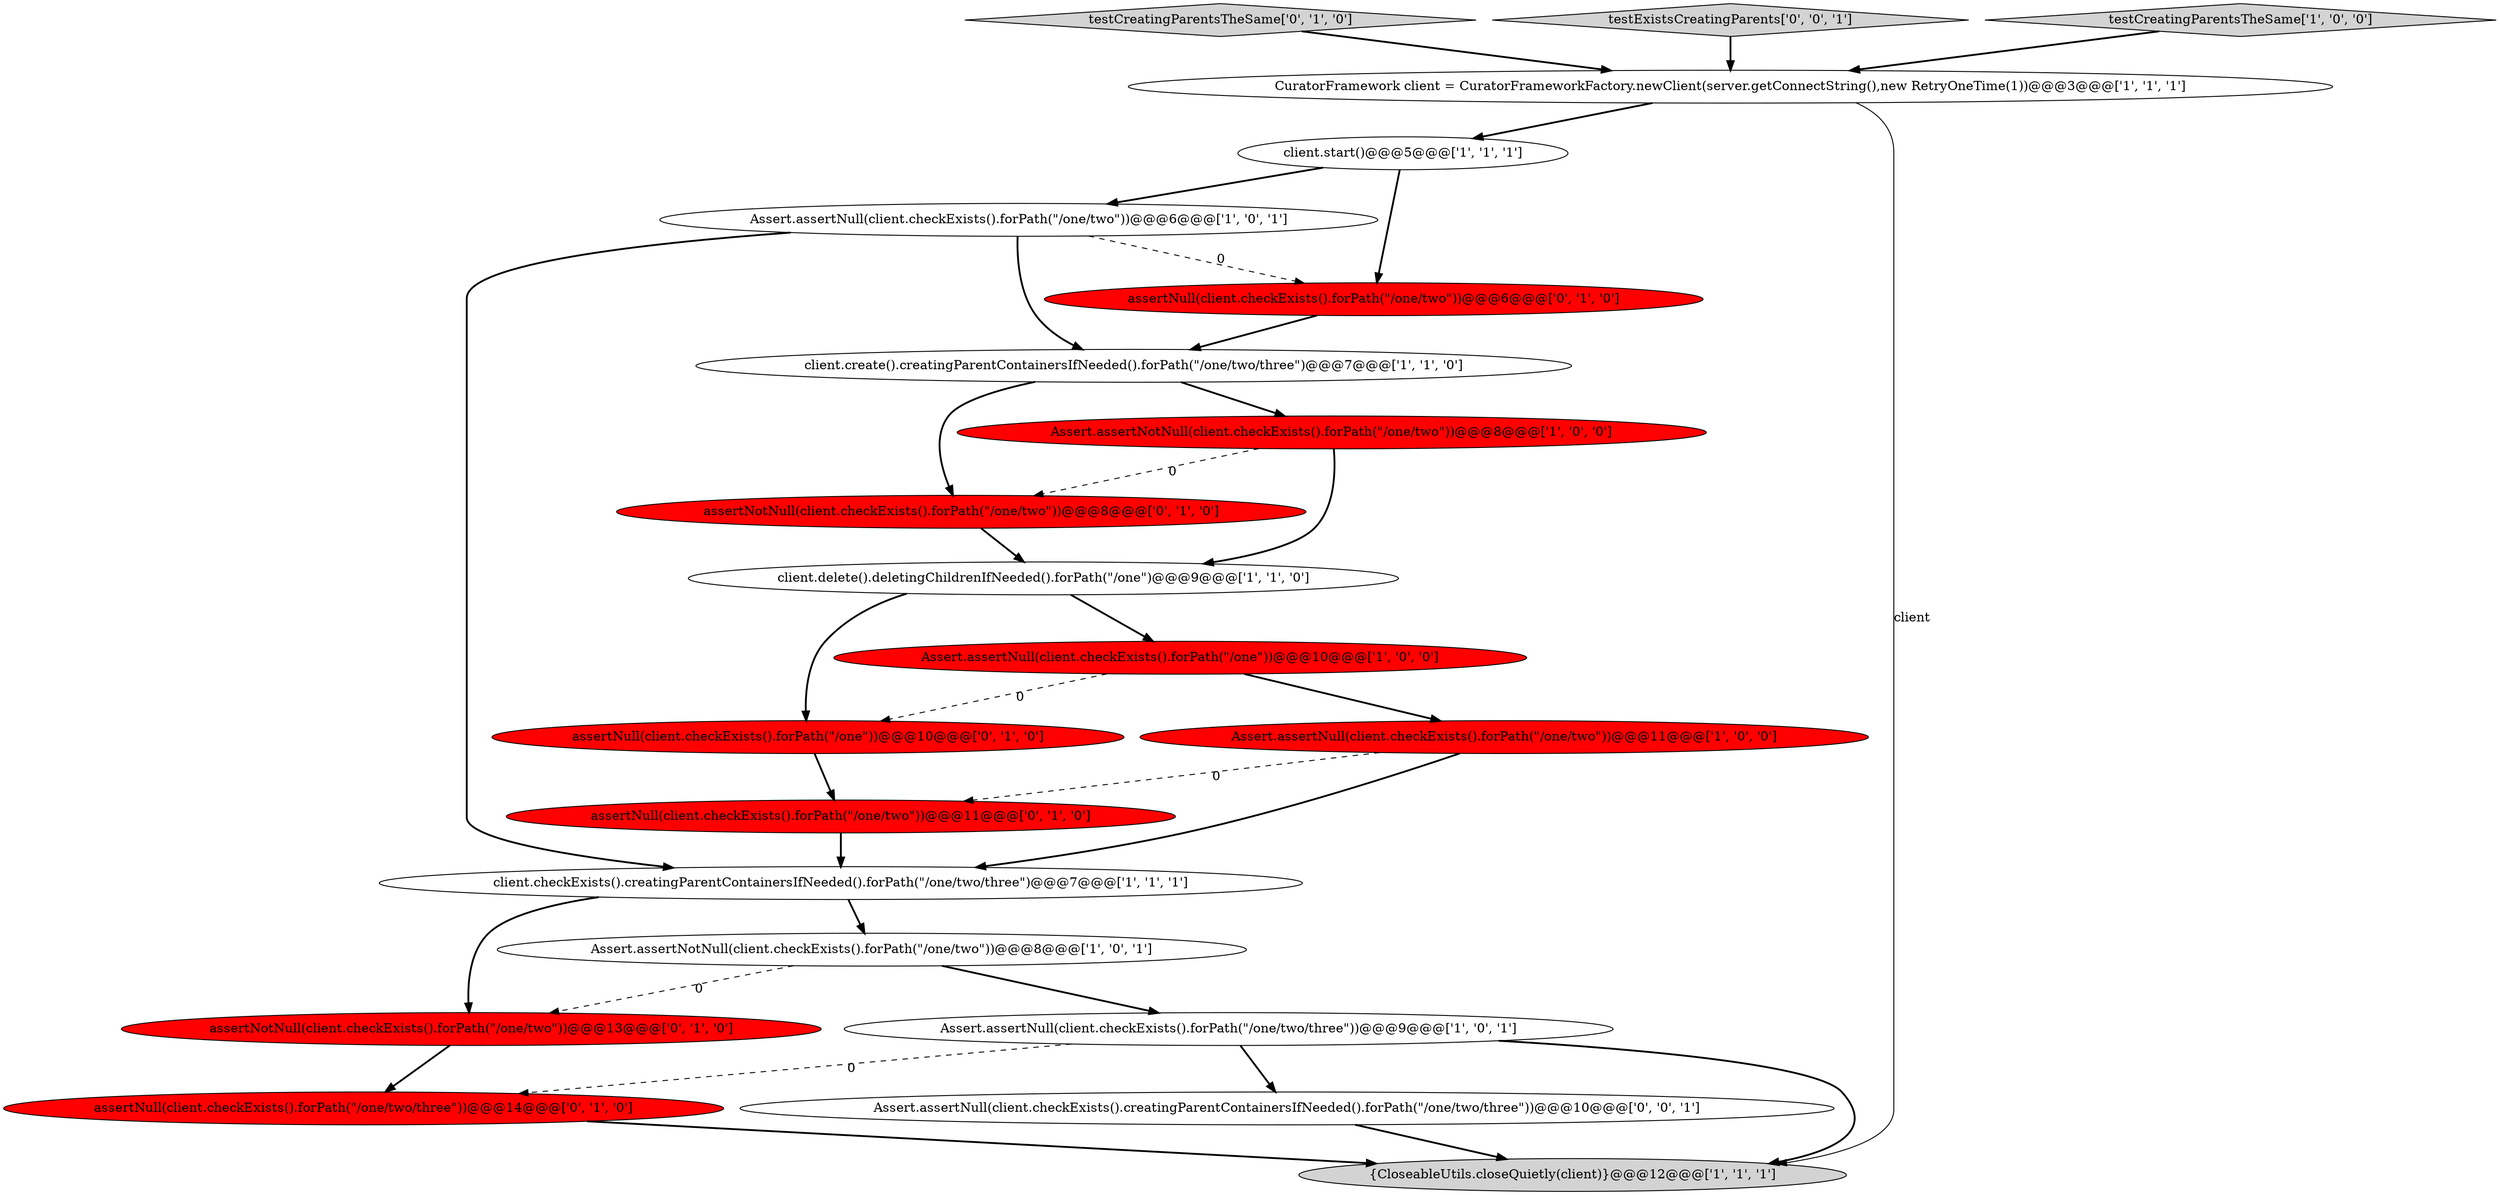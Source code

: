 digraph {
1 [style = filled, label = "client.checkExists().creatingParentContainersIfNeeded().forPath(\"/one/two/three\")@@@7@@@['1', '1', '1']", fillcolor = white, shape = ellipse image = "AAA0AAABBB1BBB"];
9 [style = filled, label = "Assert.assertNotNull(client.checkExists().forPath(\"/one/two\"))@@@8@@@['1', '0', '1']", fillcolor = white, shape = ellipse image = "AAA0AAABBB1BBB"];
4 [style = filled, label = "client.delete().deletingChildrenIfNeeded().forPath(\"/one\")@@@9@@@['1', '1', '0']", fillcolor = white, shape = ellipse image = "AAA0AAABBB1BBB"];
10 [style = filled, label = "client.start()@@@5@@@['1', '1', '1']", fillcolor = white, shape = ellipse image = "AAA0AAABBB1BBB"];
16 [style = filled, label = "assertNull(client.checkExists().forPath(\"/one/two\"))@@@6@@@['0', '1', '0']", fillcolor = red, shape = ellipse image = "AAA1AAABBB2BBB"];
7 [style = filled, label = "Assert.assertNull(client.checkExists().forPath(\"/one/two\"))@@@11@@@['1', '0', '0']", fillcolor = red, shape = ellipse image = "AAA1AAABBB1BBB"];
17 [style = filled, label = "assertNotNull(client.checkExists().forPath(\"/one/two\"))@@@8@@@['0', '1', '0']", fillcolor = red, shape = ellipse image = "AAA1AAABBB2BBB"];
14 [style = filled, label = "testCreatingParentsTheSame['0', '1', '0']", fillcolor = lightgray, shape = diamond image = "AAA0AAABBB2BBB"];
15 [style = filled, label = "assertNull(client.checkExists().forPath(\"/one/two\"))@@@11@@@['0', '1', '0']", fillcolor = red, shape = ellipse image = "AAA1AAABBB2BBB"];
19 [style = filled, label = "assertNull(client.checkExists().forPath(\"/one\"))@@@10@@@['0', '1', '0']", fillcolor = red, shape = ellipse image = "AAA1AAABBB2BBB"];
20 [style = filled, label = "Assert.assertNull(client.checkExists().creatingParentContainersIfNeeded().forPath(\"/one/two/three\"))@@@10@@@['0', '0', '1']", fillcolor = white, shape = ellipse image = "AAA0AAABBB3BBB"];
8 [style = filled, label = "Assert.assertNull(client.checkExists().forPath(\"/one/two/three\"))@@@9@@@['1', '0', '1']", fillcolor = white, shape = ellipse image = "AAA0AAABBB1BBB"];
5 [style = filled, label = "client.create().creatingParentContainersIfNeeded().forPath(\"/one/two/three\")@@@7@@@['1', '1', '0']", fillcolor = white, shape = ellipse image = "AAA0AAABBB1BBB"];
2 [style = filled, label = "Assert.assertNull(client.checkExists().forPath(\"/one/two\"))@@@6@@@['1', '0', '1']", fillcolor = white, shape = ellipse image = "AAA0AAABBB1BBB"];
6 [style = filled, label = "CuratorFramework client = CuratorFrameworkFactory.newClient(server.getConnectString(),new RetryOneTime(1))@@@3@@@['1', '1', '1']", fillcolor = white, shape = ellipse image = "AAA0AAABBB1BBB"];
13 [style = filled, label = "assertNotNull(client.checkExists().forPath(\"/one/two\"))@@@13@@@['0', '1', '0']", fillcolor = red, shape = ellipse image = "AAA1AAABBB2BBB"];
11 [style = filled, label = "{CloseableUtils.closeQuietly(client)}@@@12@@@['1', '1', '1']", fillcolor = lightgray, shape = ellipse image = "AAA0AAABBB1BBB"];
0 [style = filled, label = "Assert.assertNotNull(client.checkExists().forPath(\"/one/two\"))@@@8@@@['1', '0', '0']", fillcolor = red, shape = ellipse image = "AAA1AAABBB1BBB"];
12 [style = filled, label = "Assert.assertNull(client.checkExists().forPath(\"/one\"))@@@10@@@['1', '0', '0']", fillcolor = red, shape = ellipse image = "AAA1AAABBB1BBB"];
18 [style = filled, label = "assertNull(client.checkExists().forPath(\"/one/two/three\"))@@@14@@@['0', '1', '0']", fillcolor = red, shape = ellipse image = "AAA1AAABBB2BBB"];
21 [style = filled, label = "testExistsCreatingParents['0', '0', '1']", fillcolor = lightgray, shape = diamond image = "AAA0AAABBB3BBB"];
3 [style = filled, label = "testCreatingParentsTheSame['1', '0', '0']", fillcolor = lightgray, shape = diamond image = "AAA0AAABBB1BBB"];
7->1 [style = bold, label=""];
21->6 [style = bold, label=""];
2->1 [style = bold, label=""];
18->11 [style = bold, label=""];
4->19 [style = bold, label=""];
6->11 [style = solid, label="client"];
3->6 [style = bold, label=""];
9->8 [style = bold, label=""];
5->17 [style = bold, label=""];
0->17 [style = dashed, label="0"];
1->13 [style = bold, label=""];
12->7 [style = bold, label=""];
1->9 [style = bold, label=""];
8->20 [style = bold, label=""];
12->19 [style = dashed, label="0"];
10->16 [style = bold, label=""];
5->0 [style = bold, label=""];
0->4 [style = bold, label=""];
2->16 [style = dashed, label="0"];
6->10 [style = bold, label=""];
9->13 [style = dashed, label="0"];
7->15 [style = dashed, label="0"];
16->5 [style = bold, label=""];
4->12 [style = bold, label=""];
8->18 [style = dashed, label="0"];
10->2 [style = bold, label=""];
19->15 [style = bold, label=""];
8->11 [style = bold, label=""];
14->6 [style = bold, label=""];
17->4 [style = bold, label=""];
13->18 [style = bold, label=""];
2->5 [style = bold, label=""];
20->11 [style = bold, label=""];
15->1 [style = bold, label=""];
}
